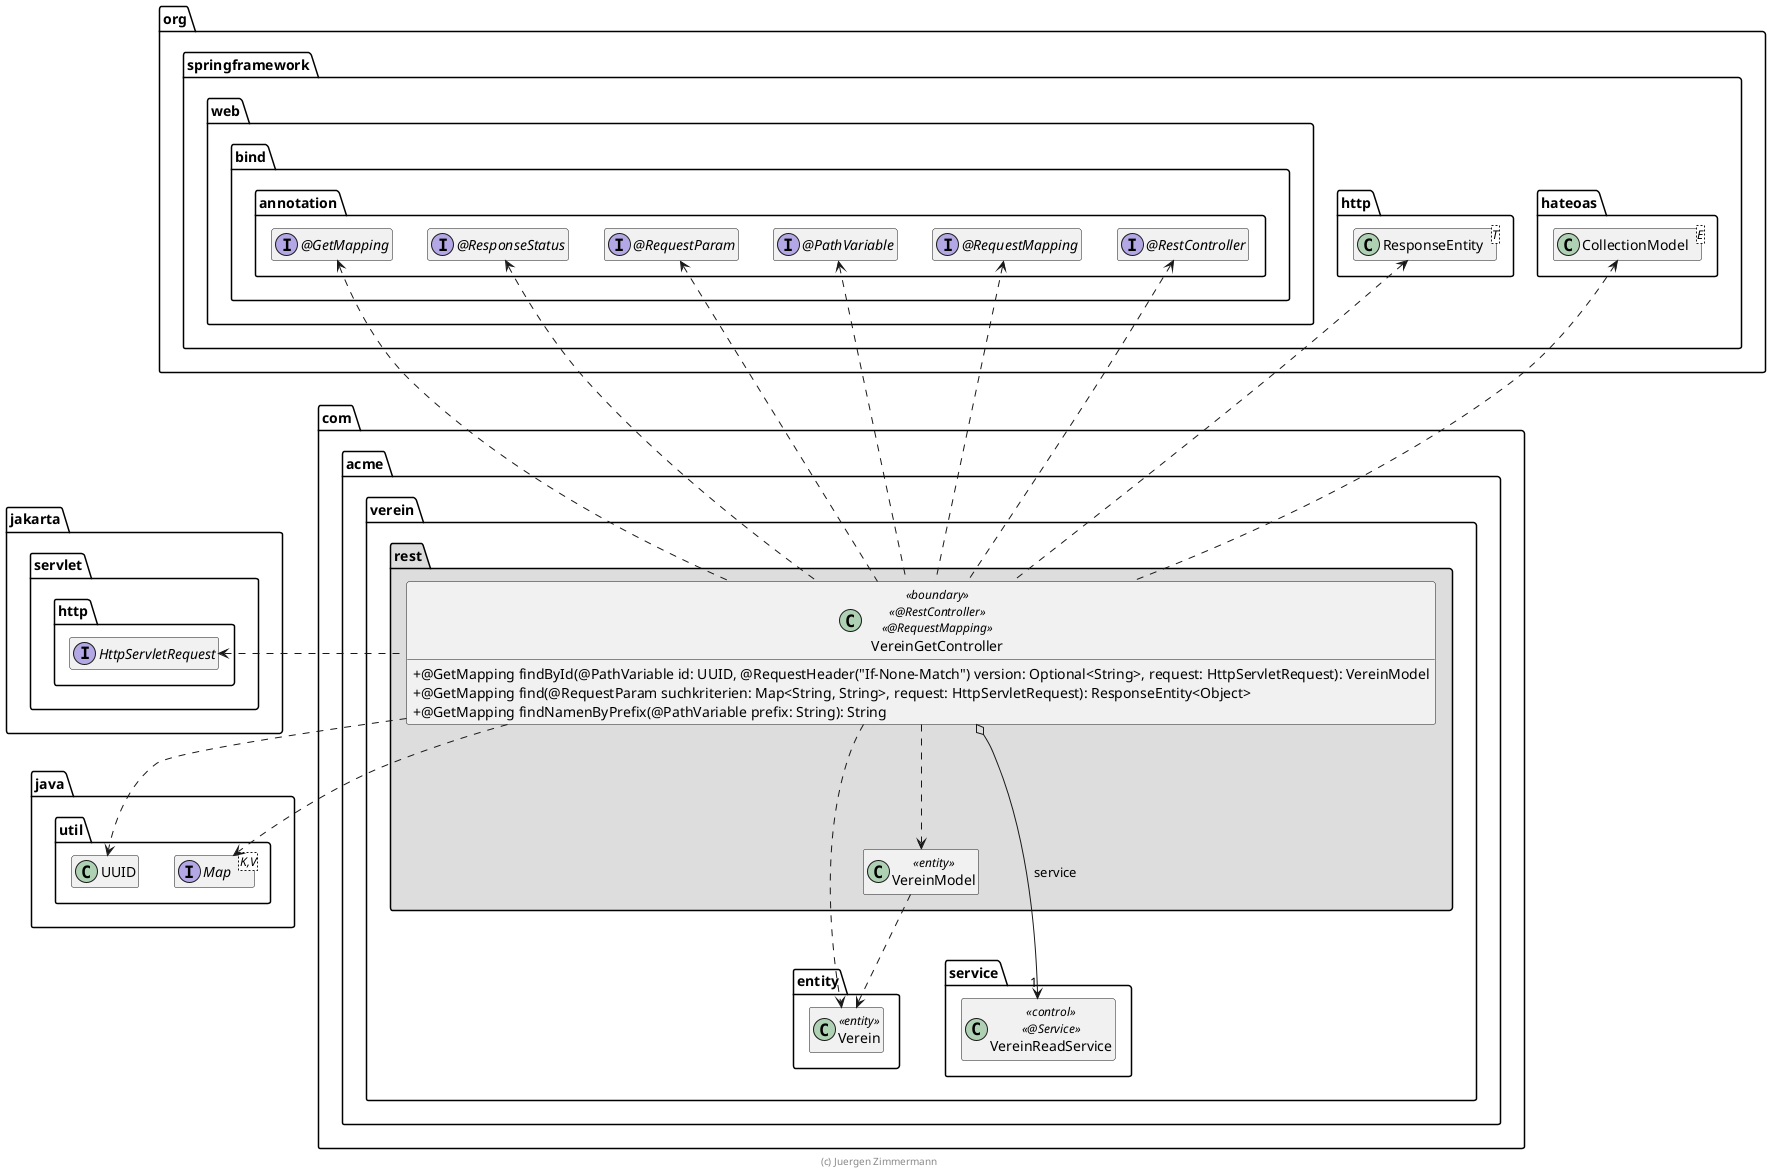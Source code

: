 ' Copyright (C) 2019 - present Juergen Zimmermann, Hochschule Karlsruhe
'
' This program is free software: you can redistribute it and/or modify
' it under the terms of the GNU General Public License as published by
' the Free Software Foundation, either version 3 of the License, or
' (at your option) any later version.
'
' This program is distributed in the hope that it will be useful,
' but WITHOUT ANY WARRANTY; without even the implied warranty of
' MERCHANTABILITY or FITNESS FOR A PARTICULAR PURPOSE.  See the
' GNU General Public License for more details.
'
' You should have received a copy of the GNU General Public License
' along with this program.  If not, see <https://www.gnu.org/licenses/>.
@startuml VereinGetController

skinparam classAttributeIconSize 0

package org.springframework {
    package web.bind.annotation {
        interface "@RestController" as RestController
        interface "@RequestMapping" as RequestMapping
        interface "@PathVariable" as PathVariable
        interface "@RequestParam" as RequestParam
        interface "@ResponseStatus" as ResponseStatus
        interface "@GetMapping" as GetMapping
    }

 package http {
        class ResponseEntity<T>
    }

    package hateoas {
        class CollectionModel<E>
    }
}

package jakarta.servlet.http {
    interface HttpServletRequest
}

package java.util {
    interface Map<K,V>
    class UUID

        UUID .up[hidden].> HttpServletRequest

}

package com.acme.verein {
package entity {
        class Verein << entity >>
    }

    package service {
        class VereinReadService << control >> << @Service >>

    }

    package rest #DDDDDD {
        class VereinModel <<entity>>

        class VereinGetController << boundary >> << @RestController >> << @RequestMapping >> {
            + @GetMapping findById(@PathVariable id: UUID, @RequestHeader("If-None-Match") version: Optional<String>, request: HttpServletRequest): VereinModel
            + @GetMapping find(@RequestParam suchkriterien: Map<String, String>, request: HttpServletRequest): ResponseEntity<Object>
            + @GetMapping findNamenByPrefix(@PathVariable prefix: String): String
        }

        VereinGetController o--> "1" VereinReadService : service


        VereinGetController ..> VereinModel
        VereinGetController ..> Verein


        VereinGetController .left.> HttpServletRequest

        VereinGetController .up.> RestController
        VereinGetController .up.> ResponseEntity

        VereinGetController .up.> RequestMapping
        VereinGetController .up.> PathVariable

        VereinGetController .up.> CollectionModel
        VereinGetController .up.> RequestParam
        VereinGetController .up.> ResponseStatus
        VereinGetController .up.> GetMapping

        VereinGetController .down.> UUID
        VereinGetController .down.> Map


        VereinModel ..> Verein
        VereinModel .[hidden].> VereinReadService
    }
}

hide empty members

footer (c) Juergen Zimmermann

@enduml
